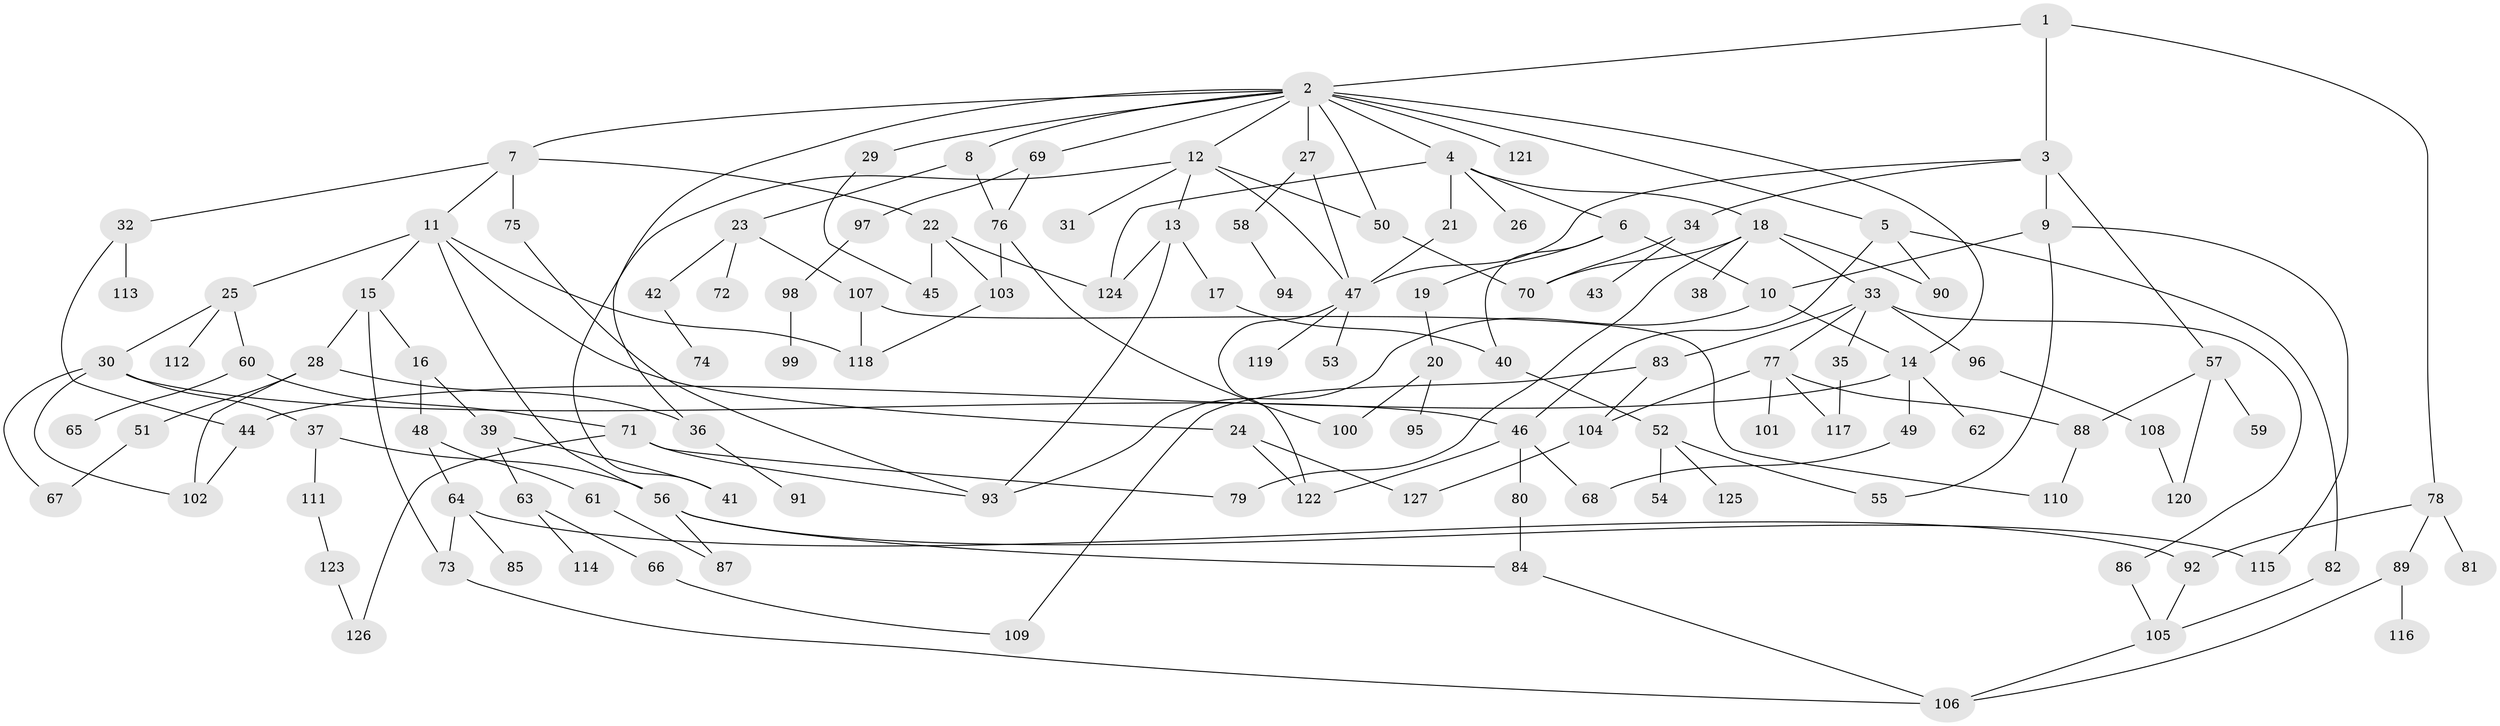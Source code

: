 // Generated by graph-tools (version 1.1) at 2025/25/03/09/25 03:25:35]
// undirected, 127 vertices, 178 edges
graph export_dot {
graph [start="1"]
  node [color=gray90,style=filled];
  1;
  2;
  3;
  4;
  5;
  6;
  7;
  8;
  9;
  10;
  11;
  12;
  13;
  14;
  15;
  16;
  17;
  18;
  19;
  20;
  21;
  22;
  23;
  24;
  25;
  26;
  27;
  28;
  29;
  30;
  31;
  32;
  33;
  34;
  35;
  36;
  37;
  38;
  39;
  40;
  41;
  42;
  43;
  44;
  45;
  46;
  47;
  48;
  49;
  50;
  51;
  52;
  53;
  54;
  55;
  56;
  57;
  58;
  59;
  60;
  61;
  62;
  63;
  64;
  65;
  66;
  67;
  68;
  69;
  70;
  71;
  72;
  73;
  74;
  75;
  76;
  77;
  78;
  79;
  80;
  81;
  82;
  83;
  84;
  85;
  86;
  87;
  88;
  89;
  90;
  91;
  92;
  93;
  94;
  95;
  96;
  97;
  98;
  99;
  100;
  101;
  102;
  103;
  104;
  105;
  106;
  107;
  108;
  109;
  110;
  111;
  112;
  113;
  114;
  115;
  116;
  117;
  118;
  119;
  120;
  121;
  122;
  123;
  124;
  125;
  126;
  127;
  1 -- 2;
  1 -- 3;
  1 -- 78;
  2 -- 4;
  2 -- 5;
  2 -- 7;
  2 -- 8;
  2 -- 12;
  2 -- 27;
  2 -- 29;
  2 -- 36;
  2 -- 50;
  2 -- 69;
  2 -- 121;
  2 -- 14;
  3 -- 9;
  3 -- 34;
  3 -- 57;
  3 -- 47;
  4 -- 6;
  4 -- 18;
  4 -- 21;
  4 -- 26;
  4 -- 124;
  5 -- 82;
  5 -- 90;
  5 -- 46;
  6 -- 10;
  6 -- 19;
  6 -- 40;
  7 -- 11;
  7 -- 22;
  7 -- 32;
  7 -- 75;
  8 -- 23;
  8 -- 76;
  9 -- 55;
  9 -- 115;
  9 -- 10;
  10 -- 14;
  10 -- 93;
  11 -- 15;
  11 -- 24;
  11 -- 25;
  11 -- 118;
  11 -- 56;
  12 -- 13;
  12 -- 31;
  12 -- 41;
  12 -- 47;
  12 -- 50;
  13 -- 17;
  13 -- 93;
  13 -- 124;
  14 -- 44;
  14 -- 49;
  14 -- 62;
  15 -- 16;
  15 -- 28;
  15 -- 73;
  16 -- 39;
  16 -- 48;
  17 -- 40;
  18 -- 33;
  18 -- 38;
  18 -- 90;
  18 -- 79;
  18 -- 70;
  19 -- 20;
  20 -- 95;
  20 -- 100;
  21 -- 47;
  22 -- 45;
  22 -- 103;
  22 -- 124;
  23 -- 42;
  23 -- 72;
  23 -- 107;
  24 -- 127;
  24 -- 122;
  25 -- 30;
  25 -- 60;
  25 -- 112;
  27 -- 58;
  27 -- 47;
  28 -- 51;
  28 -- 36;
  28 -- 102;
  29 -- 45;
  30 -- 37;
  30 -- 46;
  30 -- 102;
  30 -- 67;
  32 -- 113;
  32 -- 44;
  33 -- 35;
  33 -- 77;
  33 -- 83;
  33 -- 86;
  33 -- 96;
  34 -- 43;
  34 -- 70;
  35 -- 117;
  36 -- 91;
  37 -- 56;
  37 -- 111;
  39 -- 63;
  39 -- 41;
  40 -- 52;
  42 -- 74;
  44 -- 102;
  46 -- 80;
  46 -- 122;
  46 -- 68;
  47 -- 53;
  47 -- 119;
  47 -- 122;
  48 -- 61;
  48 -- 64;
  49 -- 68;
  50 -- 70;
  51 -- 67;
  52 -- 54;
  52 -- 125;
  52 -- 55;
  56 -- 84;
  56 -- 87;
  56 -- 115;
  57 -- 59;
  57 -- 88;
  57 -- 120;
  58 -- 94;
  60 -- 65;
  60 -- 71;
  61 -- 87;
  63 -- 66;
  63 -- 114;
  64 -- 73;
  64 -- 85;
  64 -- 92;
  66 -- 109;
  69 -- 97;
  69 -- 76;
  71 -- 79;
  71 -- 126;
  71 -- 93;
  73 -- 106;
  75 -- 93;
  76 -- 100;
  76 -- 103;
  77 -- 101;
  77 -- 117;
  77 -- 88;
  77 -- 104;
  78 -- 81;
  78 -- 89;
  78 -- 92;
  80 -- 84;
  82 -- 105;
  83 -- 104;
  83 -- 109;
  84 -- 106;
  86 -- 105;
  88 -- 110;
  89 -- 106;
  89 -- 116;
  92 -- 105;
  96 -- 108;
  97 -- 98;
  98 -- 99;
  103 -- 118;
  104 -- 127;
  105 -- 106;
  107 -- 110;
  107 -- 118;
  108 -- 120;
  111 -- 123;
  123 -- 126;
}
